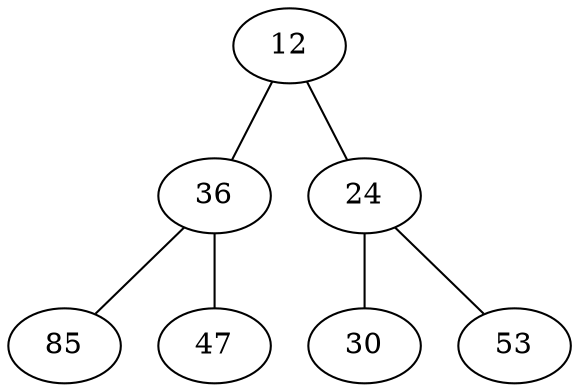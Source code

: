 graph smallheap {
    12 -- 36;
    12 -- 24;
    36 -- 85;
    36 -- 47;
    24 -- 30;
    24 -- 53;
}
